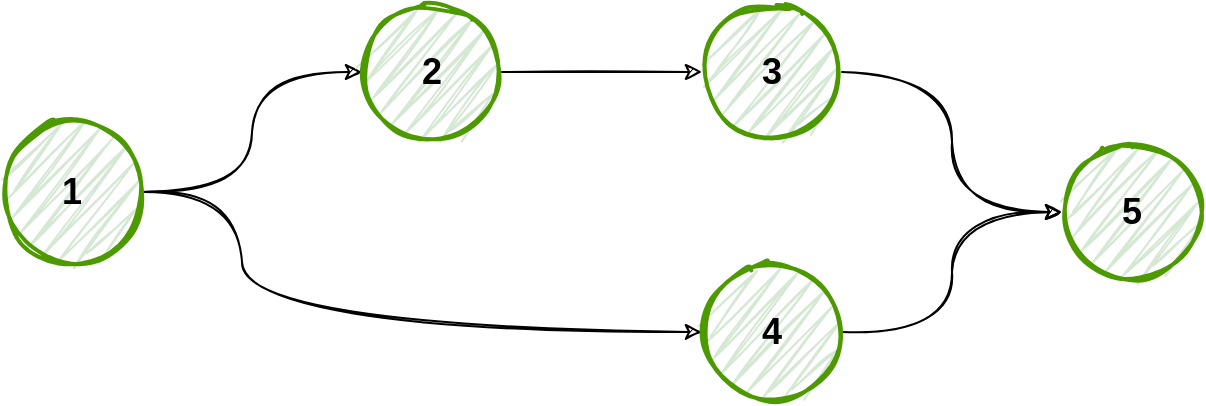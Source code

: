 <mxfile version="19.0.3" type="device"><diagram id="wXO7938TVqhw1FNImLKh" name="Page-1"><mxGraphModel dx="1350" dy="878" grid="1" gridSize="10" guides="1" tooltips="1" connect="1" arrows="1" fold="1" page="1" pageScale="1" pageWidth="850" pageHeight="1100" math="0" shadow="0"><root><mxCell id="0"/><mxCell id="1" parent="0"/><mxCell id="rUpR91QC845vRAOQitaZ-6" style="edgeStyle=orthogonalEdgeStyle;rounded=0;orthogonalLoop=1;jettySize=auto;html=1;entryX=0;entryY=0.5;entryDx=0;entryDy=0;curved=1;sketch=1;strokeWidth=1;" edge="1" parent="1" source="rUpR91QC845vRAOQitaZ-1" target="rUpR91QC845vRAOQitaZ-2"><mxGeometry relative="1" as="geometry"/></mxCell><mxCell id="rUpR91QC845vRAOQitaZ-7" style="edgeStyle=orthogonalEdgeStyle;curved=1;rounded=0;orthogonalLoop=1;jettySize=auto;html=1;exitX=1;exitY=0.5;exitDx=0;exitDy=0;entryX=0;entryY=0.5;entryDx=0;entryDy=0;sketch=1;strokeWidth=1;" edge="1" parent="1" source="rUpR91QC845vRAOQitaZ-1" target="rUpR91QC845vRAOQitaZ-5"><mxGeometry relative="1" as="geometry"><Array as="points"><mxPoint x="190" y="375"/><mxPoint x="190" y="445"/></Array></mxGeometry></mxCell><mxCell id="rUpR91QC845vRAOQitaZ-1" value="1" style="ellipse;whiteSpace=wrap;html=1;aspect=fixed;fillColor=#d5e8d4;strokeColor=#4D9900;strokeWidth=2;sketch=1;fontSize=18;fontStyle=1;fillStyle=zigzag;" vertex="1" parent="1"><mxGeometry x="70" y="340" width="70" height="70" as="geometry"/></mxCell><mxCell id="rUpR91QC845vRAOQitaZ-8" style="edgeStyle=orthogonalEdgeStyle;curved=1;rounded=0;orthogonalLoop=1;jettySize=auto;html=1;exitX=1;exitY=0.5;exitDx=0;exitDy=0;entryX=0;entryY=0.5;entryDx=0;entryDy=0;sketch=1;strokeWidth=1;" edge="1" parent="1" source="rUpR91QC845vRAOQitaZ-2" target="rUpR91QC845vRAOQitaZ-3"><mxGeometry relative="1" as="geometry"/></mxCell><mxCell id="rUpR91QC845vRAOQitaZ-2" value="2" style="ellipse;whiteSpace=wrap;html=1;aspect=fixed;fillColor=#d5e8d4;strokeColor=#4D9900;strokeWidth=2;sketch=1;fontSize=18;fontStyle=1;fillStyle=zigzag;" vertex="1" parent="1"><mxGeometry x="250" y="280" width="70" height="70" as="geometry"/></mxCell><mxCell id="rUpR91QC845vRAOQitaZ-9" style="edgeStyle=orthogonalEdgeStyle;curved=1;rounded=0;orthogonalLoop=1;jettySize=auto;html=1;exitX=1;exitY=0.5;exitDx=0;exitDy=0;entryX=0;entryY=0.5;entryDx=0;entryDy=0;sketch=1;strokeWidth=1;" edge="1" parent="1" source="rUpR91QC845vRAOQitaZ-3" target="rUpR91QC845vRAOQitaZ-4"><mxGeometry relative="1" as="geometry"/></mxCell><mxCell id="rUpR91QC845vRAOQitaZ-3" value="3" style="ellipse;whiteSpace=wrap;html=1;aspect=fixed;fillColor=#d5e8d4;strokeColor=#4D9900;strokeWidth=2;sketch=1;fontSize=18;fontStyle=1;fillStyle=zigzag;" vertex="1" parent="1"><mxGeometry x="420" y="280" width="70" height="70" as="geometry"/></mxCell><mxCell id="rUpR91QC845vRAOQitaZ-4" value="5" style="ellipse;whiteSpace=wrap;html=1;aspect=fixed;fillColor=#d5e8d4;strokeColor=#4D9900;strokeWidth=2;sketch=1;fontSize=18;fontStyle=1;fillStyle=zigzag;" vertex="1" parent="1"><mxGeometry x="600" y="350" width="70" height="70" as="geometry"/></mxCell><mxCell id="rUpR91QC845vRAOQitaZ-10" style="edgeStyle=orthogonalEdgeStyle;curved=1;rounded=0;orthogonalLoop=1;jettySize=auto;html=1;exitX=1;exitY=0.5;exitDx=0;exitDy=0;entryX=0;entryY=0.5;entryDx=0;entryDy=0;sketch=1;strokeWidth=1;" edge="1" parent="1" source="rUpR91QC845vRAOQitaZ-5" target="rUpR91QC845vRAOQitaZ-4"><mxGeometry relative="1" as="geometry"/></mxCell><mxCell id="rUpR91QC845vRAOQitaZ-5" value="4" style="ellipse;whiteSpace=wrap;html=1;aspect=fixed;fillColor=#d5e8d4;strokeColor=#4D9900;strokeWidth=2;sketch=1;fontSize=18;fontStyle=1;fillStyle=zigzag;" vertex="1" parent="1"><mxGeometry x="420" y="410" width="70" height="70" as="geometry"/></mxCell></root></mxGraphModel></diagram></mxfile>